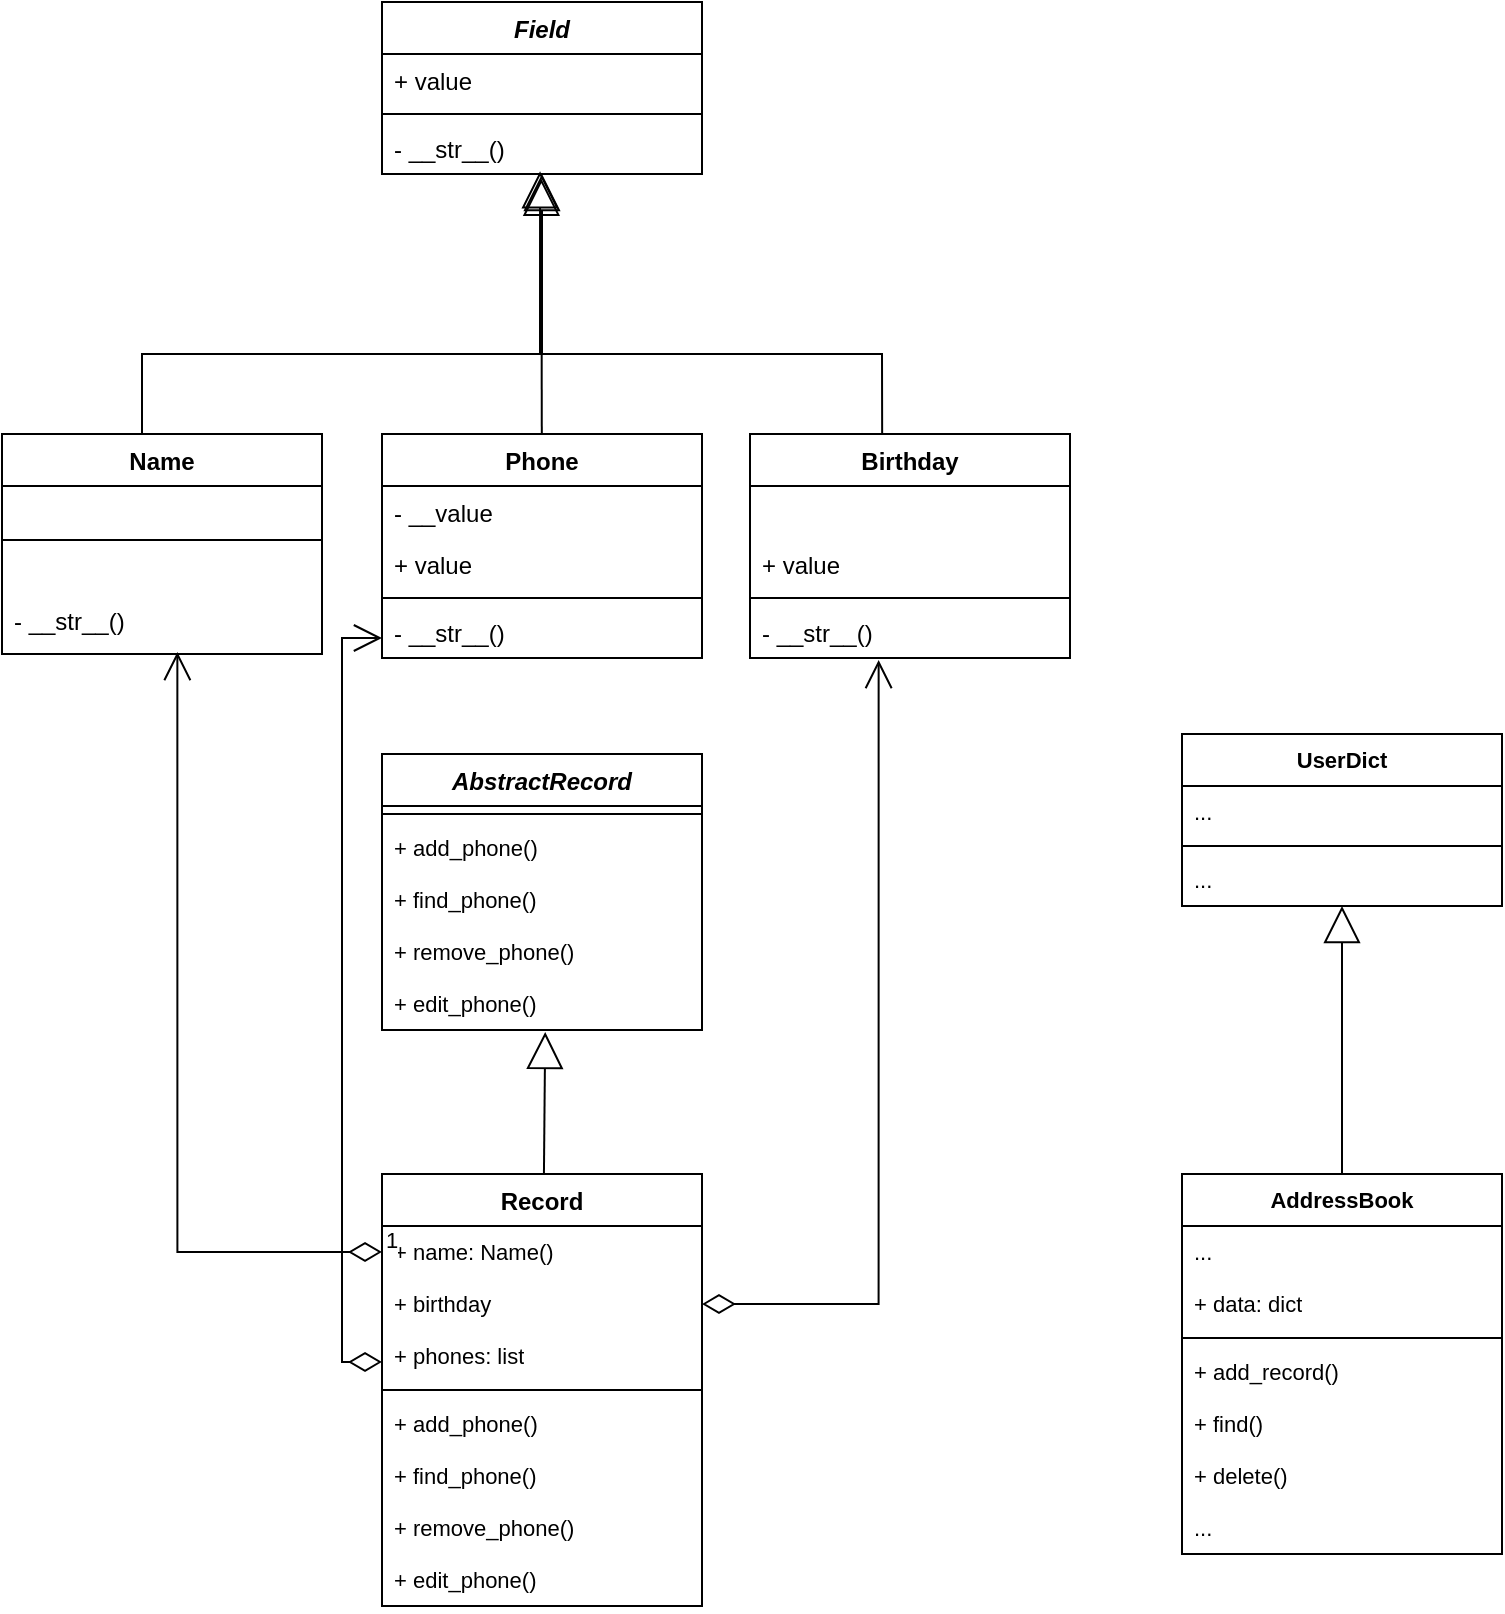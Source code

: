 <mxfile version="24.3.1" type="device">
  <diagram name="Страница — 1" id="sULIOZf-Ebl00wgCAzcz">
    <mxGraphModel dx="875" dy="435" grid="1" gridSize="10" guides="1" tooltips="1" connect="1" arrows="1" fold="1" page="1" pageScale="1" pageWidth="827" pageHeight="1169" math="0" shadow="0">
      <root>
        <mxCell id="0" />
        <mxCell id="1" parent="0" />
        <mxCell id="y-O8KXC93DQT0uwGKIbp-22" value="&lt;i&gt;Field&lt;/i&gt;" style="swimlane;fontStyle=1;align=center;verticalAlign=top;childLayout=stackLayout;horizontal=1;startSize=26;horizontalStack=0;resizeParent=1;resizeParentMax=0;resizeLast=0;collapsible=1;marginBottom=0;whiteSpace=wrap;html=1;" vertex="1" parent="1">
          <mxGeometry x="230" y="114" width="160" height="86" as="geometry" />
        </mxCell>
        <mxCell id="y-O8KXC93DQT0uwGKIbp-23" value="+&amp;nbsp;&lt;span style=&quot;text-align: center; text-wrap: nowrap;&quot;&gt;value&lt;/span&gt;" style="text;strokeColor=none;fillColor=none;align=left;verticalAlign=top;spacingLeft=4;spacingRight=4;overflow=hidden;rotatable=0;points=[[0,0.5],[1,0.5]];portConstraint=eastwest;whiteSpace=wrap;html=1;" vertex="1" parent="y-O8KXC93DQT0uwGKIbp-22">
          <mxGeometry y="26" width="160" height="26" as="geometry" />
        </mxCell>
        <mxCell id="y-O8KXC93DQT0uwGKIbp-24" value="" style="line;strokeWidth=1;fillColor=none;align=left;verticalAlign=middle;spacingTop=-1;spacingLeft=3;spacingRight=3;rotatable=0;labelPosition=right;points=[];portConstraint=eastwest;strokeColor=inherit;" vertex="1" parent="y-O8KXC93DQT0uwGKIbp-22">
          <mxGeometry y="52" width="160" height="8" as="geometry" />
        </mxCell>
        <mxCell id="y-O8KXC93DQT0uwGKIbp-25" value="&lt;span style=&quot;text-align: center; text-wrap: nowrap;&quot;&gt;- __str__()&lt;/span&gt;" style="text;strokeColor=none;fillColor=none;align=left;verticalAlign=top;spacingLeft=4;spacingRight=4;overflow=hidden;rotatable=0;points=[[0,0.5],[1,0.5]];portConstraint=eastwest;whiteSpace=wrap;html=1;" vertex="1" parent="y-O8KXC93DQT0uwGKIbp-22">
          <mxGeometry y="60" width="160" height="26" as="geometry" />
        </mxCell>
        <mxCell id="y-O8KXC93DQT0uwGKIbp-30" value="Name" style="swimlane;fontStyle=1;align=center;verticalAlign=top;childLayout=stackLayout;horizontal=1;startSize=26;horizontalStack=0;resizeParent=1;resizeParentMax=0;resizeLast=0;collapsible=1;marginBottom=0;whiteSpace=wrap;html=1;" vertex="1" parent="1">
          <mxGeometry x="40" y="330" width="160" height="110" as="geometry" />
        </mxCell>
        <mxCell id="y-O8KXC93DQT0uwGKIbp-40" value="" style="endArrow=block;endSize=16;endFill=0;html=1;rounded=0;entryX=0.494;entryY=0.949;entryDx=0;entryDy=0;entryPerimeter=0;" edge="1" parent="y-O8KXC93DQT0uwGKIbp-30" target="y-O8KXC93DQT0uwGKIbp-25">
          <mxGeometry width="160" relative="1" as="geometry">
            <mxPoint x="70" as="sourcePoint" />
            <mxPoint x="230" as="targetPoint" />
            <Array as="points">
              <mxPoint x="70" y="-40" />
              <mxPoint x="269" y="-40" />
            </Array>
          </mxGeometry>
        </mxCell>
        <mxCell id="y-O8KXC93DQT0uwGKIbp-32" value="" style="line;strokeWidth=1;fillColor=none;align=left;verticalAlign=middle;spacingTop=-1;spacingLeft=3;spacingRight=3;rotatable=0;labelPosition=right;points=[];portConstraint=eastwest;strokeColor=inherit;" vertex="1" parent="y-O8KXC93DQT0uwGKIbp-30">
          <mxGeometry y="26" width="160" height="54" as="geometry" />
        </mxCell>
        <mxCell id="y-O8KXC93DQT0uwGKIbp-33" value="&lt;span style=&quot;text-align: center; text-wrap: nowrap;&quot;&gt;- __str__()&lt;/span&gt;" style="text;strokeColor=none;fillColor=none;align=left;verticalAlign=top;spacingLeft=4;spacingRight=4;overflow=hidden;rotatable=0;points=[[0,0.5],[1,0.5]];portConstraint=eastwest;whiteSpace=wrap;html=1;" vertex="1" parent="y-O8KXC93DQT0uwGKIbp-30">
          <mxGeometry y="80" width="160" height="30" as="geometry" />
        </mxCell>
        <mxCell id="y-O8KXC93DQT0uwGKIbp-70" style="edgeStyle=none;rounded=0;orthogonalLoop=1;jettySize=auto;html=1;strokeColor=default;align=center;verticalAlign=middle;fontFamily=Helvetica;fontSize=11;fontColor=default;labelBackgroundColor=default;endArrow=block;endFill=0;endSize=16;entryX=0.498;entryY=1.09;entryDx=0;entryDy=0;entryPerimeter=0;" edge="1" parent="1" source="y-O8KXC93DQT0uwGKIbp-62" target="y-O8KXC93DQT0uwGKIbp-25">
          <mxGeometry relative="1" as="geometry">
            <mxPoint x="310" y="190" as="targetPoint" />
          </mxGeometry>
        </mxCell>
        <mxCell id="y-O8KXC93DQT0uwGKIbp-62" value="Phone" style="swimlane;fontStyle=1;align=center;verticalAlign=top;childLayout=stackLayout;horizontal=1;startSize=26;horizontalStack=0;resizeParent=1;resizeParentMax=0;resizeLast=0;collapsible=1;marginBottom=0;whiteSpace=wrap;html=1;" vertex="1" parent="1">
          <mxGeometry x="230" y="330" width="160" height="112" as="geometry" />
        </mxCell>
        <mxCell id="y-O8KXC93DQT0uwGKIbp-66" value="- __value&lt;div&gt;&lt;br&gt;&lt;/div&gt;" style="text;strokeColor=none;fillColor=none;align=left;verticalAlign=top;spacingLeft=4;spacingRight=4;overflow=hidden;rotatable=0;points=[[0,0.5],[1,0.5]];portConstraint=eastwest;whiteSpace=wrap;html=1;" vertex="1" parent="y-O8KXC93DQT0uwGKIbp-62">
          <mxGeometry y="26" width="160" height="26" as="geometry" />
        </mxCell>
        <mxCell id="y-O8KXC93DQT0uwGKIbp-68" value="+&amp;nbsp;&lt;span style=&quot;text-wrap: nowrap; text-align: center;&quot;&gt;value&lt;/span&gt;" style="text;strokeColor=none;fillColor=none;align=left;verticalAlign=top;spacingLeft=4;spacingRight=4;overflow=hidden;rotatable=0;points=[[0,0.5],[1,0.5]];portConstraint=eastwest;whiteSpace=wrap;html=1;" vertex="1" parent="y-O8KXC93DQT0uwGKIbp-62">
          <mxGeometry y="52" width="160" height="26" as="geometry" />
        </mxCell>
        <mxCell id="y-O8KXC93DQT0uwGKIbp-64" value="" style="line;strokeWidth=1;fillColor=none;align=left;verticalAlign=middle;spacingTop=-1;spacingLeft=3;spacingRight=3;rotatable=0;labelPosition=right;points=[];portConstraint=eastwest;strokeColor=inherit;" vertex="1" parent="y-O8KXC93DQT0uwGKIbp-62">
          <mxGeometry y="78" width="160" height="8" as="geometry" />
        </mxCell>
        <mxCell id="y-O8KXC93DQT0uwGKIbp-65" value="&lt;span style=&quot;text-align: center; text-wrap: nowrap;&quot;&gt;- __str__()&lt;/span&gt;" style="text;strokeColor=none;fillColor=none;align=left;verticalAlign=top;spacingLeft=4;spacingRight=4;overflow=hidden;rotatable=0;points=[[0,0.5],[1,0.5]];portConstraint=eastwest;whiteSpace=wrap;html=1;" vertex="1" parent="y-O8KXC93DQT0uwGKIbp-62">
          <mxGeometry y="86" width="160" height="26" as="geometry" />
        </mxCell>
        <mxCell id="y-O8KXC93DQT0uwGKIbp-79" style="edgeStyle=none;rounded=0;orthogonalLoop=1;jettySize=auto;html=1;strokeColor=default;align=center;verticalAlign=middle;fontFamily=Helvetica;fontSize=11;fontColor=default;labelBackgroundColor=default;endArrow=block;endFill=0;endSize=16;exitX=0.413;exitY=0;exitDx=0;exitDy=0;exitPerimeter=0;" edge="1" parent="1" source="y-O8KXC93DQT0uwGKIbp-74">
          <mxGeometry relative="1" as="geometry">
            <mxPoint x="310" y="200" as="targetPoint" />
            <Array as="points">
              <mxPoint x="480" y="290" />
              <mxPoint x="310" y="290" />
            </Array>
          </mxGeometry>
        </mxCell>
        <mxCell id="y-O8KXC93DQT0uwGKIbp-74" value="Birthday" style="swimlane;fontStyle=1;align=center;verticalAlign=top;childLayout=stackLayout;horizontal=1;startSize=26;horizontalStack=0;resizeParent=1;resizeParentMax=0;resizeLast=0;collapsible=1;marginBottom=0;whiteSpace=wrap;html=1;" vertex="1" parent="1">
          <mxGeometry x="414" y="330" width="160" height="112" as="geometry" />
        </mxCell>
        <mxCell id="y-O8KXC93DQT0uwGKIbp-75" value="&lt;div&gt;&lt;br&gt;&lt;/div&gt;" style="text;strokeColor=none;fillColor=none;align=left;verticalAlign=top;spacingLeft=4;spacingRight=4;overflow=hidden;rotatable=0;points=[[0,0.5],[1,0.5]];portConstraint=eastwest;whiteSpace=wrap;html=1;" vertex="1" parent="y-O8KXC93DQT0uwGKIbp-74">
          <mxGeometry y="26" width="160" height="26" as="geometry" />
        </mxCell>
        <mxCell id="y-O8KXC93DQT0uwGKIbp-76" value="+&amp;nbsp;&lt;span style=&quot;text-wrap: nowrap; text-align: center;&quot;&gt;value&lt;/span&gt;" style="text;strokeColor=none;fillColor=none;align=left;verticalAlign=top;spacingLeft=4;spacingRight=4;overflow=hidden;rotatable=0;points=[[0,0.5],[1,0.5]];portConstraint=eastwest;whiteSpace=wrap;html=1;" vertex="1" parent="y-O8KXC93DQT0uwGKIbp-74">
          <mxGeometry y="52" width="160" height="26" as="geometry" />
        </mxCell>
        <mxCell id="y-O8KXC93DQT0uwGKIbp-77" value="" style="line;strokeWidth=1;fillColor=none;align=left;verticalAlign=middle;spacingTop=-1;spacingLeft=3;spacingRight=3;rotatable=0;labelPosition=right;points=[];portConstraint=eastwest;strokeColor=inherit;" vertex="1" parent="y-O8KXC93DQT0uwGKIbp-74">
          <mxGeometry y="78" width="160" height="8" as="geometry" />
        </mxCell>
        <mxCell id="y-O8KXC93DQT0uwGKIbp-78" value="&lt;span style=&quot;text-align: center; text-wrap: nowrap;&quot;&gt;- __str__()&lt;/span&gt;" style="text;strokeColor=none;fillColor=none;align=left;verticalAlign=top;spacingLeft=4;spacingRight=4;overflow=hidden;rotatable=0;points=[[0,0.5],[1,0.5]];portConstraint=eastwest;whiteSpace=wrap;html=1;" vertex="1" parent="y-O8KXC93DQT0uwGKIbp-74">
          <mxGeometry y="86" width="160" height="26" as="geometry" />
        </mxCell>
        <mxCell id="y-O8KXC93DQT0uwGKIbp-80" value="&lt;i&gt;AbstractRecord&lt;/i&gt;" style="swimlane;fontStyle=1;align=center;verticalAlign=top;childLayout=stackLayout;horizontal=1;startSize=26;horizontalStack=0;resizeParent=1;resizeParentMax=0;resizeLast=0;collapsible=1;marginBottom=0;whiteSpace=wrap;html=1;" vertex="1" parent="1">
          <mxGeometry x="230" y="490" width="160" height="138" as="geometry" />
        </mxCell>
        <mxCell id="y-O8KXC93DQT0uwGKIbp-82" value="" style="line;strokeWidth=1;fillColor=none;align=left;verticalAlign=middle;spacingTop=-1;spacingLeft=3;spacingRight=3;rotatable=0;labelPosition=right;points=[];portConstraint=eastwest;strokeColor=inherit;" vertex="1" parent="y-O8KXC93DQT0uwGKIbp-80">
          <mxGeometry y="26" width="160" height="8" as="geometry" />
        </mxCell>
        <mxCell id="y-O8KXC93DQT0uwGKIbp-87" value="+ add_phone()" style="text;strokeColor=none;fillColor=none;align=left;verticalAlign=top;spacingLeft=4;spacingRight=4;overflow=hidden;rotatable=0;points=[[0,0.5],[1,0.5]];portConstraint=eastwest;whiteSpace=wrap;html=1;fontFamily=Helvetica;fontSize=11;fontColor=default;labelBackgroundColor=default;" vertex="1" parent="y-O8KXC93DQT0uwGKIbp-80">
          <mxGeometry y="34" width="160" height="26" as="geometry" />
        </mxCell>
        <mxCell id="y-O8KXC93DQT0uwGKIbp-88" value="+ find_phone()" style="text;strokeColor=none;fillColor=none;align=left;verticalAlign=top;spacingLeft=4;spacingRight=4;overflow=hidden;rotatable=0;points=[[0,0.5],[1,0.5]];portConstraint=eastwest;whiteSpace=wrap;html=1;fontFamily=Helvetica;fontSize=11;fontColor=default;labelBackgroundColor=default;" vertex="1" parent="y-O8KXC93DQT0uwGKIbp-80">
          <mxGeometry y="60" width="160" height="26" as="geometry" />
        </mxCell>
        <mxCell id="y-O8KXC93DQT0uwGKIbp-89" value="+ remove_phone()" style="text;strokeColor=none;fillColor=none;align=left;verticalAlign=top;spacingLeft=4;spacingRight=4;overflow=hidden;rotatable=0;points=[[0,0.5],[1,0.5]];portConstraint=eastwest;whiteSpace=wrap;html=1;fontFamily=Helvetica;fontSize=11;fontColor=default;labelBackgroundColor=default;" vertex="1" parent="y-O8KXC93DQT0uwGKIbp-80">
          <mxGeometry y="86" width="160" height="26" as="geometry" />
        </mxCell>
        <mxCell id="y-O8KXC93DQT0uwGKIbp-86" value="+ edit_phone()" style="text;strokeColor=none;fillColor=none;align=left;verticalAlign=top;spacingLeft=4;spacingRight=4;overflow=hidden;rotatable=0;points=[[0,0.5],[1,0.5]];portConstraint=eastwest;whiteSpace=wrap;html=1;fontFamily=Helvetica;fontSize=11;fontColor=default;labelBackgroundColor=default;" vertex="1" parent="y-O8KXC93DQT0uwGKIbp-80">
          <mxGeometry y="112" width="160" height="26" as="geometry" />
        </mxCell>
        <mxCell id="y-O8KXC93DQT0uwGKIbp-90" value="Record" style="swimlane;fontStyle=1;align=center;verticalAlign=top;childLayout=stackLayout;horizontal=1;startSize=26;horizontalStack=0;resizeParent=1;resizeParentMax=0;resizeLast=0;collapsible=1;marginBottom=0;whiteSpace=wrap;html=1;" vertex="1" parent="1">
          <mxGeometry x="230" y="700" width="160" height="216" as="geometry" />
        </mxCell>
        <mxCell id="y-O8KXC93DQT0uwGKIbp-96" value="+ name: Name()" style="text;strokeColor=none;fillColor=none;align=left;verticalAlign=top;spacingLeft=4;spacingRight=4;overflow=hidden;rotatable=0;points=[[0,0.5],[1,0.5]];portConstraint=eastwest;whiteSpace=wrap;html=1;fontFamily=Helvetica;fontSize=11;fontColor=default;labelBackgroundColor=default;" vertex="1" parent="y-O8KXC93DQT0uwGKIbp-90">
          <mxGeometry y="26" width="160" height="26" as="geometry" />
        </mxCell>
        <mxCell id="y-O8KXC93DQT0uwGKIbp-122" value="+ birthday" style="text;strokeColor=none;fillColor=none;align=left;verticalAlign=top;spacingLeft=4;spacingRight=4;overflow=hidden;rotatable=0;points=[[0,0.5],[1,0.5]];portConstraint=eastwest;whiteSpace=wrap;html=1;fontFamily=Helvetica;fontSize=11;fontColor=default;labelBackgroundColor=default;" vertex="1" parent="y-O8KXC93DQT0uwGKIbp-90">
          <mxGeometry y="52" width="160" height="26" as="geometry" />
        </mxCell>
        <mxCell id="y-O8KXC93DQT0uwGKIbp-97" value="+&amp;nbsp;phones: list" style="text;strokeColor=none;fillColor=none;align=left;verticalAlign=top;spacingLeft=4;spacingRight=4;overflow=hidden;rotatable=0;points=[[0,0.5],[1,0.5]];portConstraint=eastwest;whiteSpace=wrap;html=1;fontFamily=Helvetica;fontSize=11;fontColor=default;labelBackgroundColor=default;" vertex="1" parent="y-O8KXC93DQT0uwGKIbp-90">
          <mxGeometry y="78" width="160" height="26" as="geometry" />
        </mxCell>
        <mxCell id="y-O8KXC93DQT0uwGKIbp-91" value="" style="line;strokeWidth=1;fillColor=none;align=left;verticalAlign=middle;spacingTop=-1;spacingLeft=3;spacingRight=3;rotatable=0;labelPosition=right;points=[];portConstraint=eastwest;strokeColor=inherit;" vertex="1" parent="y-O8KXC93DQT0uwGKIbp-90">
          <mxGeometry y="104" width="160" height="8" as="geometry" />
        </mxCell>
        <mxCell id="y-O8KXC93DQT0uwGKIbp-92" value="+ add_phone()" style="text;strokeColor=none;fillColor=none;align=left;verticalAlign=top;spacingLeft=4;spacingRight=4;overflow=hidden;rotatable=0;points=[[0,0.5],[1,0.5]];portConstraint=eastwest;whiteSpace=wrap;html=1;fontFamily=Helvetica;fontSize=11;fontColor=default;labelBackgroundColor=default;" vertex="1" parent="y-O8KXC93DQT0uwGKIbp-90">
          <mxGeometry y="112" width="160" height="26" as="geometry" />
        </mxCell>
        <mxCell id="y-O8KXC93DQT0uwGKIbp-93" value="+ find_phone()" style="text;strokeColor=none;fillColor=none;align=left;verticalAlign=top;spacingLeft=4;spacingRight=4;overflow=hidden;rotatable=0;points=[[0,0.5],[1,0.5]];portConstraint=eastwest;whiteSpace=wrap;html=1;fontFamily=Helvetica;fontSize=11;fontColor=default;labelBackgroundColor=default;" vertex="1" parent="y-O8KXC93DQT0uwGKIbp-90">
          <mxGeometry y="138" width="160" height="26" as="geometry" />
        </mxCell>
        <mxCell id="y-O8KXC93DQT0uwGKIbp-94" value="+ remove_phone()" style="text;strokeColor=none;fillColor=none;align=left;verticalAlign=top;spacingLeft=4;spacingRight=4;overflow=hidden;rotatable=0;points=[[0,0.5],[1,0.5]];portConstraint=eastwest;whiteSpace=wrap;html=1;fontFamily=Helvetica;fontSize=11;fontColor=default;labelBackgroundColor=default;" vertex="1" parent="y-O8KXC93DQT0uwGKIbp-90">
          <mxGeometry y="164" width="160" height="26" as="geometry" />
        </mxCell>
        <mxCell id="y-O8KXC93DQT0uwGKIbp-95" value="+ edit_phone()" style="text;strokeColor=none;fillColor=none;align=left;verticalAlign=top;spacingLeft=4;spacingRight=4;overflow=hidden;rotatable=0;points=[[0,0.5],[1,0.5]];portConstraint=eastwest;whiteSpace=wrap;html=1;fontFamily=Helvetica;fontSize=11;fontColor=default;labelBackgroundColor=default;" vertex="1" parent="y-O8KXC93DQT0uwGKIbp-90">
          <mxGeometry y="190" width="160" height="26" as="geometry" />
        </mxCell>
        <mxCell id="y-O8KXC93DQT0uwGKIbp-98" style="edgeStyle=none;rounded=0;orthogonalLoop=1;jettySize=auto;html=1;entryX=0.51;entryY=1.038;entryDx=0;entryDy=0;entryPerimeter=0;strokeColor=default;align=center;verticalAlign=middle;fontFamily=Helvetica;fontSize=11;fontColor=default;labelBackgroundColor=default;endArrow=block;endFill=0;endSize=16;" edge="1" parent="1" source="y-O8KXC93DQT0uwGKIbp-90" target="y-O8KXC93DQT0uwGKIbp-86">
          <mxGeometry relative="1" as="geometry" />
        </mxCell>
        <mxCell id="y-O8KXC93DQT0uwGKIbp-99" value="AddressBook" style="swimlane;fontStyle=1;align=center;verticalAlign=top;childLayout=stackLayout;horizontal=1;startSize=26;horizontalStack=0;resizeParent=1;resizeParentMax=0;resizeLast=0;collapsible=1;marginBottom=0;whiteSpace=wrap;html=1;fontFamily=Helvetica;fontSize=11;fontColor=default;labelBackgroundColor=default;" vertex="1" parent="1">
          <mxGeometry x="630" y="700" width="160" height="190" as="geometry" />
        </mxCell>
        <mxCell id="y-O8KXC93DQT0uwGKIbp-112" value="..." style="text;strokeColor=none;fillColor=none;align=left;verticalAlign=top;spacingLeft=4;spacingRight=4;overflow=hidden;rotatable=0;points=[[0,0.5],[1,0.5]];portConstraint=eastwest;whiteSpace=wrap;html=1;fontFamily=Helvetica;fontSize=11;fontColor=default;labelBackgroundColor=default;" vertex="1" parent="y-O8KXC93DQT0uwGKIbp-99">
          <mxGeometry y="26" width="160" height="26" as="geometry" />
        </mxCell>
        <mxCell id="y-O8KXC93DQT0uwGKIbp-100" value="+&amp;nbsp;data: dict" style="text;strokeColor=none;fillColor=none;align=left;verticalAlign=top;spacingLeft=4;spacingRight=4;overflow=hidden;rotatable=0;points=[[0,0.5],[1,0.5]];portConstraint=eastwest;whiteSpace=wrap;html=1;fontFamily=Helvetica;fontSize=11;fontColor=default;labelBackgroundColor=default;" vertex="1" parent="y-O8KXC93DQT0uwGKIbp-99">
          <mxGeometry y="52" width="160" height="26" as="geometry" />
        </mxCell>
        <mxCell id="y-O8KXC93DQT0uwGKIbp-101" value="" style="line;strokeWidth=1;fillColor=none;align=left;verticalAlign=middle;spacingTop=-1;spacingLeft=3;spacingRight=3;rotatable=0;labelPosition=right;points=[];portConstraint=eastwest;strokeColor=inherit;fontFamily=Helvetica;fontSize=11;fontColor=default;labelBackgroundColor=default;" vertex="1" parent="y-O8KXC93DQT0uwGKIbp-99">
          <mxGeometry y="78" width="160" height="8" as="geometry" />
        </mxCell>
        <mxCell id="y-O8KXC93DQT0uwGKIbp-102" value="+ add_record()" style="text;strokeColor=none;fillColor=none;align=left;verticalAlign=top;spacingLeft=4;spacingRight=4;overflow=hidden;rotatable=0;points=[[0,0.5],[1,0.5]];portConstraint=eastwest;whiteSpace=wrap;html=1;fontFamily=Helvetica;fontSize=11;fontColor=default;labelBackgroundColor=default;" vertex="1" parent="y-O8KXC93DQT0uwGKIbp-99">
          <mxGeometry y="86" width="160" height="26" as="geometry" />
        </mxCell>
        <mxCell id="y-O8KXC93DQT0uwGKIbp-115" value="+ find()" style="text;strokeColor=none;fillColor=none;align=left;verticalAlign=top;spacingLeft=4;spacingRight=4;overflow=hidden;rotatable=0;points=[[0,0.5],[1,0.5]];portConstraint=eastwest;whiteSpace=wrap;html=1;fontFamily=Helvetica;fontSize=11;fontColor=default;labelBackgroundColor=default;" vertex="1" parent="y-O8KXC93DQT0uwGKIbp-99">
          <mxGeometry y="112" width="160" height="26" as="geometry" />
        </mxCell>
        <mxCell id="y-O8KXC93DQT0uwGKIbp-116" value="+ delete()" style="text;strokeColor=none;fillColor=none;align=left;verticalAlign=top;spacingLeft=4;spacingRight=4;overflow=hidden;rotatable=0;points=[[0,0.5],[1,0.5]];portConstraint=eastwest;whiteSpace=wrap;html=1;fontFamily=Helvetica;fontSize=11;fontColor=default;labelBackgroundColor=default;" vertex="1" parent="y-O8KXC93DQT0uwGKIbp-99">
          <mxGeometry y="138" width="160" height="26" as="geometry" />
        </mxCell>
        <mxCell id="y-O8KXC93DQT0uwGKIbp-117" value="..." style="text;strokeColor=none;fillColor=none;align=left;verticalAlign=top;spacingLeft=4;spacingRight=4;overflow=hidden;rotatable=0;points=[[0,0.5],[1,0.5]];portConstraint=eastwest;whiteSpace=wrap;html=1;fontFamily=Helvetica;fontSize=11;fontColor=default;labelBackgroundColor=default;" vertex="1" parent="y-O8KXC93DQT0uwGKIbp-99">
          <mxGeometry y="164" width="160" height="26" as="geometry" />
        </mxCell>
        <mxCell id="y-O8KXC93DQT0uwGKIbp-103" value="UserDict" style="swimlane;fontStyle=1;align=center;verticalAlign=top;childLayout=stackLayout;horizontal=1;startSize=26;horizontalStack=0;resizeParent=1;resizeParentMax=0;resizeLast=0;collapsible=1;marginBottom=0;whiteSpace=wrap;html=1;fontFamily=Helvetica;fontSize=11;fontColor=default;labelBackgroundColor=default;" vertex="1" parent="1">
          <mxGeometry x="630" y="480" width="160" height="86" as="geometry" />
        </mxCell>
        <mxCell id="y-O8KXC93DQT0uwGKIbp-104" value="..." style="text;strokeColor=none;fillColor=none;align=left;verticalAlign=top;spacingLeft=4;spacingRight=4;overflow=hidden;rotatable=0;points=[[0,0.5],[1,0.5]];portConstraint=eastwest;whiteSpace=wrap;html=1;fontFamily=Helvetica;fontSize=11;fontColor=default;labelBackgroundColor=default;" vertex="1" parent="y-O8KXC93DQT0uwGKIbp-103">
          <mxGeometry y="26" width="160" height="26" as="geometry" />
        </mxCell>
        <mxCell id="y-O8KXC93DQT0uwGKIbp-105" value="" style="line;strokeWidth=1;fillColor=none;align=left;verticalAlign=middle;spacingTop=-1;spacingLeft=3;spacingRight=3;rotatable=0;labelPosition=right;points=[];portConstraint=eastwest;strokeColor=inherit;fontFamily=Helvetica;fontSize=11;fontColor=default;labelBackgroundColor=default;" vertex="1" parent="y-O8KXC93DQT0uwGKIbp-103">
          <mxGeometry y="52" width="160" height="8" as="geometry" />
        </mxCell>
        <mxCell id="y-O8KXC93DQT0uwGKIbp-106" value="..." style="text;strokeColor=none;fillColor=none;align=left;verticalAlign=top;spacingLeft=4;spacingRight=4;overflow=hidden;rotatable=0;points=[[0,0.5],[1,0.5]];portConstraint=eastwest;whiteSpace=wrap;html=1;fontFamily=Helvetica;fontSize=11;fontColor=default;labelBackgroundColor=default;" vertex="1" parent="y-O8KXC93DQT0uwGKIbp-103">
          <mxGeometry y="60" width="160" height="26" as="geometry" />
        </mxCell>
        <mxCell id="y-O8KXC93DQT0uwGKIbp-107" style="edgeStyle=none;rounded=0;orthogonalLoop=1;jettySize=auto;html=1;strokeColor=default;align=center;verticalAlign=middle;fontFamily=Helvetica;fontSize=11;fontColor=default;labelBackgroundColor=default;endArrow=block;endFill=0;endSize=16;" edge="1" parent="1" source="y-O8KXC93DQT0uwGKIbp-99" target="y-O8KXC93DQT0uwGKIbp-106">
          <mxGeometry relative="1" as="geometry" />
        </mxCell>
        <mxCell id="y-O8KXC93DQT0uwGKIbp-123" value="1" style="endArrow=open;html=1;endSize=12;startArrow=diamondThin;startSize=14;startFill=0;edgeStyle=orthogonalEdgeStyle;align=left;verticalAlign=bottom;rounded=0;strokeColor=default;fontFamily=Helvetica;fontSize=11;fontColor=default;labelBackgroundColor=default;entryX=0.548;entryY=0.967;entryDx=0;entryDy=0;entryPerimeter=0;exitX=0;exitY=0.5;exitDx=0;exitDy=0;" edge="1" parent="1" source="y-O8KXC93DQT0uwGKIbp-96" target="y-O8KXC93DQT0uwGKIbp-33">
          <mxGeometry x="-1" y="3" relative="1" as="geometry">
            <mxPoint x="70" y="760" as="sourcePoint" />
            <mxPoint x="230" y="760" as="targetPoint" />
          </mxGeometry>
        </mxCell>
        <mxCell id="y-O8KXC93DQT0uwGKIbp-126" style="edgeStyle=orthogonalEdgeStyle;rounded=0;orthogonalLoop=1;jettySize=auto;html=1;entryX=0.402;entryY=1.038;entryDx=0;entryDy=0;entryPerimeter=0;strokeColor=default;align=left;verticalAlign=bottom;fontFamily=Helvetica;fontSize=11;fontColor=default;labelBackgroundColor=default;startArrow=diamondThin;startFill=0;startSize=14;endArrow=open;endSize=12;" edge="1" parent="1" source="y-O8KXC93DQT0uwGKIbp-122" target="y-O8KXC93DQT0uwGKIbp-78">
          <mxGeometry relative="1" as="geometry" />
        </mxCell>
        <mxCell id="y-O8KXC93DQT0uwGKIbp-127" style="edgeStyle=orthogonalEdgeStyle;rounded=0;orthogonalLoop=1;jettySize=auto;html=1;entryX=0;entryY=0.5;entryDx=0;entryDy=0;strokeColor=default;align=left;verticalAlign=bottom;fontFamily=Helvetica;fontSize=11;fontColor=default;labelBackgroundColor=default;startArrow=diamondThin;startFill=0;startSize=14;endArrow=open;endSize=12;" edge="1" parent="1">
          <mxGeometry relative="1" as="geometry">
            <mxPoint x="230" y="794" as="sourcePoint" />
            <mxPoint x="230" y="432" as="targetPoint" />
            <Array as="points">
              <mxPoint x="210" y="794" />
              <mxPoint x="210" y="432" />
            </Array>
          </mxGeometry>
        </mxCell>
      </root>
    </mxGraphModel>
  </diagram>
</mxfile>
